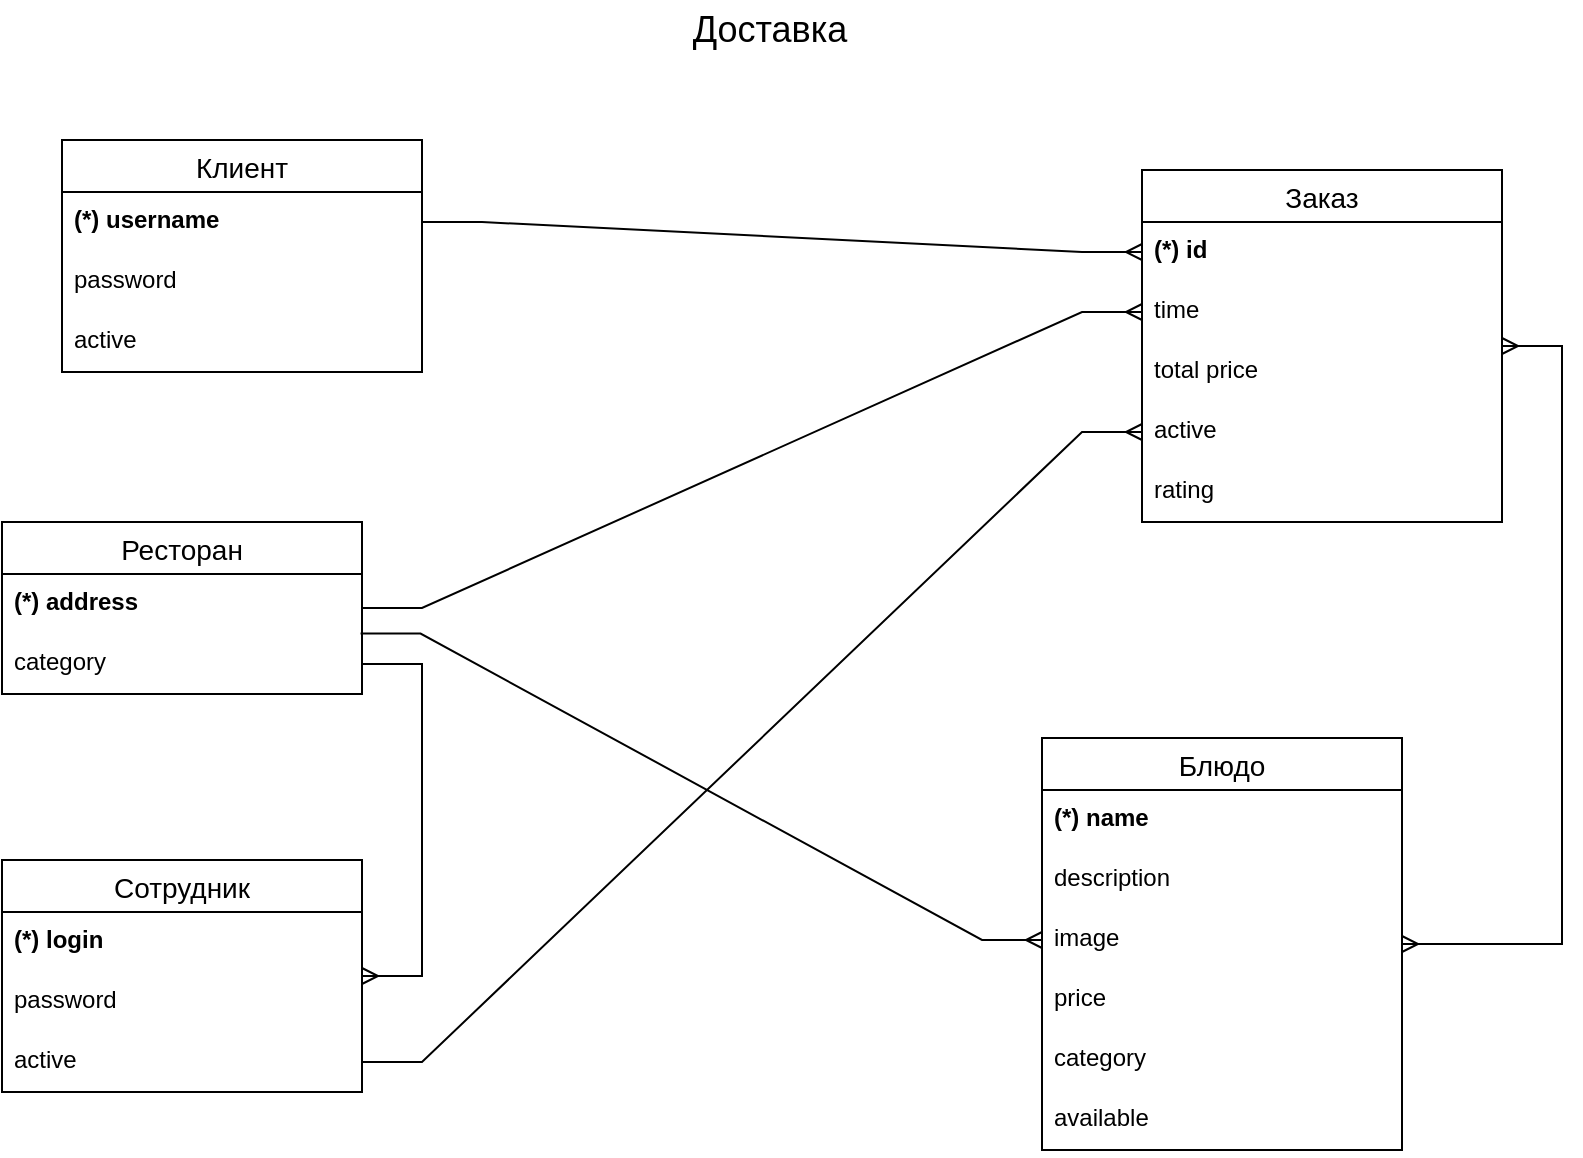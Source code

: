 <mxfile version="24.7.17">
  <diagram name="Страница — 1" id="IXv3pZq_HbT7JsmD72ht">
    <mxGraphModel dx="1282" dy="581" grid="1" gridSize="10" guides="1" tooltips="1" connect="1" arrows="1" fold="1" page="1" pageScale="1" pageWidth="827" pageHeight="1169" math="0" shadow="0">
      <root>
        <mxCell id="0" />
        <mxCell id="1" parent="0" />
        <mxCell id="dqM4ey8_AkjcLDsg96or-1" value="Клиент" style="swimlane;fontStyle=0;childLayout=stackLayout;horizontal=1;startSize=26;horizontalStack=0;resizeParent=1;resizeParentMax=0;resizeLast=0;collapsible=1;marginBottom=0;align=center;fontSize=14;" parent="1" vertex="1">
          <mxGeometry x="60" y="80" width="180" height="116" as="geometry">
            <mxRectangle x="320" y="80" width="90" height="30" as="alternateBounds" />
          </mxGeometry>
        </mxCell>
        <mxCell id="dqM4ey8_AkjcLDsg96or-2" value="&lt;b&gt;(*) username&lt;/b&gt;" style="text;strokeColor=none;fillColor=none;spacingLeft=4;spacingRight=4;overflow=hidden;rotatable=0;points=[[0,0.5],[1,0.5]];portConstraint=eastwest;fontSize=12;whiteSpace=wrap;html=1;fontStyle=0" parent="dqM4ey8_AkjcLDsg96or-1" vertex="1">
          <mxGeometry y="26" width="180" height="30" as="geometry" />
        </mxCell>
        <mxCell id="dqM4ey8_AkjcLDsg96or-3" value="password" style="text;strokeColor=none;fillColor=none;spacingLeft=4;spacingRight=4;overflow=hidden;rotatable=0;points=[[0,0.5],[1,0.5]];portConstraint=eastwest;fontSize=12;whiteSpace=wrap;html=1;" parent="dqM4ey8_AkjcLDsg96or-1" vertex="1">
          <mxGeometry y="56" width="180" height="30" as="geometry" />
        </mxCell>
        <mxCell id="dqM4ey8_AkjcLDsg96or-4" value="active" style="text;strokeColor=none;fillColor=none;spacingLeft=4;spacingRight=4;overflow=hidden;rotatable=0;points=[[0,0.5],[1,0.5]];portConstraint=eastwest;fontSize=12;whiteSpace=wrap;html=1;" parent="dqM4ey8_AkjcLDsg96or-1" vertex="1">
          <mxGeometry y="86" width="180" height="30" as="geometry" />
        </mxCell>
        <mxCell id="dqM4ey8_AkjcLDsg96or-5" value="&lt;span style=&quot;font-size: 18px;&quot;&gt;Доставка&lt;/span&gt;" style="text;html=1;align=center;verticalAlign=middle;whiteSpace=wrap;rounded=0;" parent="1" vertex="1">
          <mxGeometry x="384" y="10" width="60" height="30" as="geometry" />
        </mxCell>
        <mxCell id="dqM4ey8_AkjcLDsg96or-6" value="Блюдо" style="swimlane;fontStyle=0;childLayout=stackLayout;horizontal=1;startSize=26;horizontalStack=0;resizeParent=1;resizeParentMax=0;resizeLast=0;collapsible=1;marginBottom=0;align=center;fontSize=14;" parent="1" vertex="1">
          <mxGeometry x="550" y="379" width="180" height="206" as="geometry">
            <mxRectangle x="320" y="80" width="90" height="30" as="alternateBounds" />
          </mxGeometry>
        </mxCell>
        <mxCell id="dqM4ey8_AkjcLDsg96or-7" value="&lt;b&gt;(*) name&lt;/b&gt;" style="text;strokeColor=none;fillColor=none;spacingLeft=4;spacingRight=4;overflow=hidden;rotatable=0;points=[[0,0.5],[1,0.5]];portConstraint=eastwest;fontSize=12;whiteSpace=wrap;html=1;fontStyle=0" parent="dqM4ey8_AkjcLDsg96or-6" vertex="1">
          <mxGeometry y="26" width="180" height="30" as="geometry" />
        </mxCell>
        <mxCell id="dqM4ey8_AkjcLDsg96or-8" value="description" style="text;strokeColor=none;fillColor=none;spacingLeft=4;spacingRight=4;overflow=hidden;rotatable=0;points=[[0,0.5],[1,0.5]];portConstraint=eastwest;fontSize=12;whiteSpace=wrap;html=1;" parent="dqM4ey8_AkjcLDsg96or-6" vertex="1">
          <mxGeometry y="56" width="180" height="30" as="geometry" />
        </mxCell>
        <mxCell id="dqM4ey8_AkjcLDsg96or-9" value="image" style="text;strokeColor=none;fillColor=none;spacingLeft=4;spacingRight=4;overflow=hidden;rotatable=0;points=[[0,0.5],[1,0.5]];portConstraint=eastwest;fontSize=12;whiteSpace=wrap;html=1;" parent="dqM4ey8_AkjcLDsg96or-6" vertex="1">
          <mxGeometry y="86" width="180" height="30" as="geometry" />
        </mxCell>
        <mxCell id="dqM4ey8_AkjcLDsg96or-10" value="price" style="text;strokeColor=none;fillColor=none;spacingLeft=4;spacingRight=4;overflow=hidden;rotatable=0;points=[[0,0.5],[1,0.5]];portConstraint=eastwest;fontSize=12;whiteSpace=wrap;html=1;" parent="dqM4ey8_AkjcLDsg96or-6" vertex="1">
          <mxGeometry y="116" width="180" height="30" as="geometry" />
        </mxCell>
        <mxCell id="dqM4ey8_AkjcLDsg96or-11" value="category" style="text;strokeColor=none;fillColor=none;spacingLeft=4;spacingRight=4;overflow=hidden;rotatable=0;points=[[0,0.5],[1,0.5]];portConstraint=eastwest;fontSize=12;whiteSpace=wrap;html=1;" parent="dqM4ey8_AkjcLDsg96or-6" vertex="1">
          <mxGeometry y="146" width="180" height="30" as="geometry" />
        </mxCell>
        <mxCell id="dqM4ey8_AkjcLDsg96or-12" value="available" style="text;strokeColor=none;fillColor=none;spacingLeft=4;spacingRight=4;overflow=hidden;rotatable=0;points=[[0,0.5],[1,0.5]];portConstraint=eastwest;fontSize=12;whiteSpace=wrap;html=1;" parent="dqM4ey8_AkjcLDsg96or-6" vertex="1">
          <mxGeometry y="176" width="180" height="30" as="geometry" />
        </mxCell>
        <mxCell id="dqM4ey8_AkjcLDsg96or-13" value="Ресторан" style="swimlane;fontStyle=0;childLayout=stackLayout;horizontal=1;startSize=26;horizontalStack=0;resizeParent=1;resizeParentMax=0;resizeLast=0;collapsible=1;marginBottom=0;align=center;fontSize=14;" parent="1" vertex="1">
          <mxGeometry x="30" y="271" width="180" height="86" as="geometry">
            <mxRectangle x="320" y="80" width="90" height="30" as="alternateBounds" />
          </mxGeometry>
        </mxCell>
        <mxCell id="dqM4ey8_AkjcLDsg96or-14" value="&lt;b&gt;(*) address&lt;/b&gt;" style="text;strokeColor=none;fillColor=none;spacingLeft=4;spacingRight=4;overflow=hidden;rotatable=0;points=[[0,0.5],[1,0.5]];portConstraint=eastwest;fontSize=12;whiteSpace=wrap;html=1;fontStyle=0" parent="dqM4ey8_AkjcLDsg96or-13" vertex="1">
          <mxGeometry y="26" width="180" height="30" as="geometry" />
        </mxCell>
        <mxCell id="dqM4ey8_AkjcLDsg96or-15" value="category" style="text;strokeColor=none;fillColor=none;spacingLeft=4;spacingRight=4;overflow=hidden;rotatable=0;points=[[0,0.5],[1,0.5]];portConstraint=eastwest;fontSize=12;whiteSpace=wrap;html=1;" parent="dqM4ey8_AkjcLDsg96or-13" vertex="1">
          <mxGeometry y="56" width="180" height="30" as="geometry" />
        </mxCell>
        <mxCell id="dqM4ey8_AkjcLDsg96or-16" value="Заказ" style="swimlane;fontStyle=0;childLayout=stackLayout;horizontal=1;startSize=26;horizontalStack=0;resizeParent=1;resizeParentMax=0;resizeLast=0;collapsible=1;marginBottom=0;align=center;fontSize=14;" parent="1" vertex="1">
          <mxGeometry x="600" y="95" width="180" height="176" as="geometry">
            <mxRectangle x="320" y="80" width="90" height="30" as="alternateBounds" />
          </mxGeometry>
        </mxCell>
        <mxCell id="dqM4ey8_AkjcLDsg96or-17" value="(*) id" style="text;strokeColor=none;fillColor=none;spacingLeft=4;spacingRight=4;overflow=hidden;rotatable=0;points=[[0,0.5],[1,0.5]];portConstraint=eastwest;fontSize=12;whiteSpace=wrap;html=1;fontStyle=1" parent="dqM4ey8_AkjcLDsg96or-16" vertex="1">
          <mxGeometry y="26" width="180" height="30" as="geometry" />
        </mxCell>
        <mxCell id="dqM4ey8_AkjcLDsg96or-18" value="time" style="text;strokeColor=none;fillColor=none;spacingLeft=4;spacingRight=4;overflow=hidden;rotatable=0;points=[[0,0.5],[1,0.5]];portConstraint=eastwest;fontSize=12;whiteSpace=wrap;html=1;" parent="dqM4ey8_AkjcLDsg96or-16" vertex="1">
          <mxGeometry y="56" width="180" height="30" as="geometry" />
        </mxCell>
        <mxCell id="dqM4ey8_AkjcLDsg96or-19" value="total price" style="text;strokeColor=none;fillColor=none;spacingLeft=4;spacingRight=4;overflow=hidden;rotatable=0;points=[[0,0.5],[1,0.5]];portConstraint=eastwest;fontSize=12;whiteSpace=wrap;html=1;" parent="dqM4ey8_AkjcLDsg96or-16" vertex="1">
          <mxGeometry y="86" width="180" height="30" as="geometry" />
        </mxCell>
        <mxCell id="dqM4ey8_AkjcLDsg96or-20" value="active" style="text;strokeColor=none;fillColor=none;spacingLeft=4;spacingRight=4;overflow=hidden;rotatable=0;points=[[0,0.5],[1,0.5]];portConstraint=eastwest;fontSize=12;whiteSpace=wrap;html=1;" parent="dqM4ey8_AkjcLDsg96or-16" vertex="1">
          <mxGeometry y="116" width="180" height="30" as="geometry" />
        </mxCell>
        <mxCell id="dqM4ey8_AkjcLDsg96or-21" value="rating" style="text;strokeColor=none;fillColor=none;spacingLeft=4;spacingRight=4;overflow=hidden;rotatable=0;points=[[0,0.5],[1,0.5]];portConstraint=eastwest;fontSize=12;whiteSpace=wrap;html=1;" parent="dqM4ey8_AkjcLDsg96or-16" vertex="1">
          <mxGeometry y="146" width="180" height="30" as="geometry" />
        </mxCell>
        <mxCell id="dqM4ey8_AkjcLDsg96or-22" value="Сотрудник" style="swimlane;fontStyle=0;childLayout=stackLayout;horizontal=1;startSize=26;horizontalStack=0;resizeParent=1;resizeParentMax=0;resizeLast=0;collapsible=1;marginBottom=0;align=center;fontSize=14;" parent="1" vertex="1">
          <mxGeometry x="30" y="440" width="180" height="116" as="geometry">
            <mxRectangle x="320" y="80" width="90" height="30" as="alternateBounds" />
          </mxGeometry>
        </mxCell>
        <mxCell id="dqM4ey8_AkjcLDsg96or-23" value="&lt;b&gt;(*) login&lt;/b&gt;" style="text;strokeColor=none;fillColor=none;spacingLeft=4;spacingRight=4;overflow=hidden;rotatable=0;points=[[0,0.5],[1,0.5]];portConstraint=eastwest;fontSize=12;whiteSpace=wrap;html=1;fontStyle=0" parent="dqM4ey8_AkjcLDsg96or-22" vertex="1">
          <mxGeometry y="26" width="180" height="30" as="geometry" />
        </mxCell>
        <mxCell id="dqM4ey8_AkjcLDsg96or-24" value="password" style="text;strokeColor=none;fillColor=none;spacingLeft=4;spacingRight=4;overflow=hidden;rotatable=0;points=[[0,0.5],[1,0.5]];portConstraint=eastwest;fontSize=12;whiteSpace=wrap;html=1;" parent="dqM4ey8_AkjcLDsg96or-22" vertex="1">
          <mxGeometry y="56" width="180" height="30" as="geometry" />
        </mxCell>
        <mxCell id="dqM4ey8_AkjcLDsg96or-25" value="active" style="text;strokeColor=none;fillColor=none;spacingLeft=4;spacingRight=4;overflow=hidden;rotatable=0;points=[[0,0.5],[1,0.5]];portConstraint=eastwest;fontSize=12;whiteSpace=wrap;html=1;" parent="dqM4ey8_AkjcLDsg96or-22" vertex="1">
          <mxGeometry y="86" width="180" height="30" as="geometry" />
        </mxCell>
        <mxCell id="dqM4ey8_AkjcLDsg96or-26" value="" style="edgeStyle=entityRelationEdgeStyle;fontSize=12;html=1;endArrow=ERmany;rounded=0;entryX=0;entryY=0.5;entryDx=0;entryDy=0;" parent="1" source="dqM4ey8_AkjcLDsg96or-2" target="dqM4ey8_AkjcLDsg96or-17" edge="1">
          <mxGeometry width="100" height="100" relative="1" as="geometry">
            <mxPoint x="660" y="240" as="sourcePoint" />
            <mxPoint x="380" y="380" as="targetPoint" />
            <Array as="points">
              <mxPoint x="750" y="140" />
            </Array>
          </mxGeometry>
        </mxCell>
        <mxCell id="dqM4ey8_AkjcLDsg96or-27" value="" style="edgeStyle=entityRelationEdgeStyle;fontSize=12;html=1;endArrow=ERmany;rounded=0;exitX=1;exitY=0.5;exitDx=0;exitDy=0;" parent="1" source="dqM4ey8_AkjcLDsg96or-15" target="dqM4ey8_AkjcLDsg96or-22" edge="1">
          <mxGeometry width="100" height="100" relative="1" as="geometry">
            <mxPoint x="269" y="400" as="sourcePoint" />
            <mxPoint x="414" y="487" as="targetPoint" />
            <Array as="points">
              <mxPoint x="779" y="419" />
            </Array>
          </mxGeometry>
        </mxCell>
        <mxCell id="dqM4ey8_AkjcLDsg96or-28" value="" style="edgeStyle=entityRelationEdgeStyle;fontSize=12;html=1;endArrow=ERmany;rounded=0;entryX=0;entryY=0.5;entryDx=0;entryDy=0;" parent="1" source="dqM4ey8_AkjcLDsg96or-13" target="dqM4ey8_AkjcLDsg96or-18" edge="1">
          <mxGeometry width="100" height="100" relative="1" as="geometry">
            <mxPoint x="250" y="131" as="sourcePoint" />
            <mxPoint x="350" y="178" as="targetPoint" />
            <Array as="points">
              <mxPoint x="760" y="150" />
            </Array>
          </mxGeometry>
        </mxCell>
        <mxCell id="dqM4ey8_AkjcLDsg96or-29" value="" style="edgeStyle=entityRelationEdgeStyle;fontSize=12;html=1;endArrow=ERmany;rounded=0;entryX=0;entryY=0.5;entryDx=0;entryDy=0;" parent="1" source="dqM4ey8_AkjcLDsg96or-25" target="dqM4ey8_AkjcLDsg96or-20" edge="1">
          <mxGeometry width="100" height="100" relative="1" as="geometry">
            <mxPoint x="320" y="624" as="sourcePoint" />
            <mxPoint x="460" y="440" as="targetPoint" />
            <Array as="points">
              <mxPoint x="1219" y="740" />
            </Array>
          </mxGeometry>
        </mxCell>
        <mxCell id="dqM4ey8_AkjcLDsg96or-30" value="" style="edgeStyle=entityRelationEdgeStyle;fontSize=12;html=1;endArrow=ERmany;startArrow=ERmany;rounded=0;" parent="1" source="dqM4ey8_AkjcLDsg96or-16" target="dqM4ey8_AkjcLDsg96or-6" edge="1">
          <mxGeometry width="100" height="100" relative="1" as="geometry">
            <mxPoint x="530" y="336" as="sourcePoint" />
            <mxPoint x="630" y="236" as="targetPoint" />
            <Array as="points">
              <mxPoint x="620" y="390" />
              <mxPoint x="610" y="390" />
            </Array>
          </mxGeometry>
        </mxCell>
        <mxCell id="WXLLtoQ6hBnQP_BenEVW-1" value="" style="edgeStyle=entityRelationEdgeStyle;fontSize=12;html=1;endArrow=ERmany;rounded=0;exitX=0.996;exitY=0.993;exitDx=0;exitDy=0;exitPerimeter=0;entryX=0;entryY=0.5;entryDx=0;entryDy=0;" edge="1" parent="1" source="dqM4ey8_AkjcLDsg96or-14" target="dqM4ey8_AkjcLDsg96or-9">
          <mxGeometry width="100" height="100" relative="1" as="geometry">
            <mxPoint x="220" y="352" as="sourcePoint" />
            <mxPoint x="220" y="508" as="targetPoint" />
            <Array as="points">
              <mxPoint x="789" y="429" />
            </Array>
          </mxGeometry>
        </mxCell>
      </root>
    </mxGraphModel>
  </diagram>
</mxfile>
